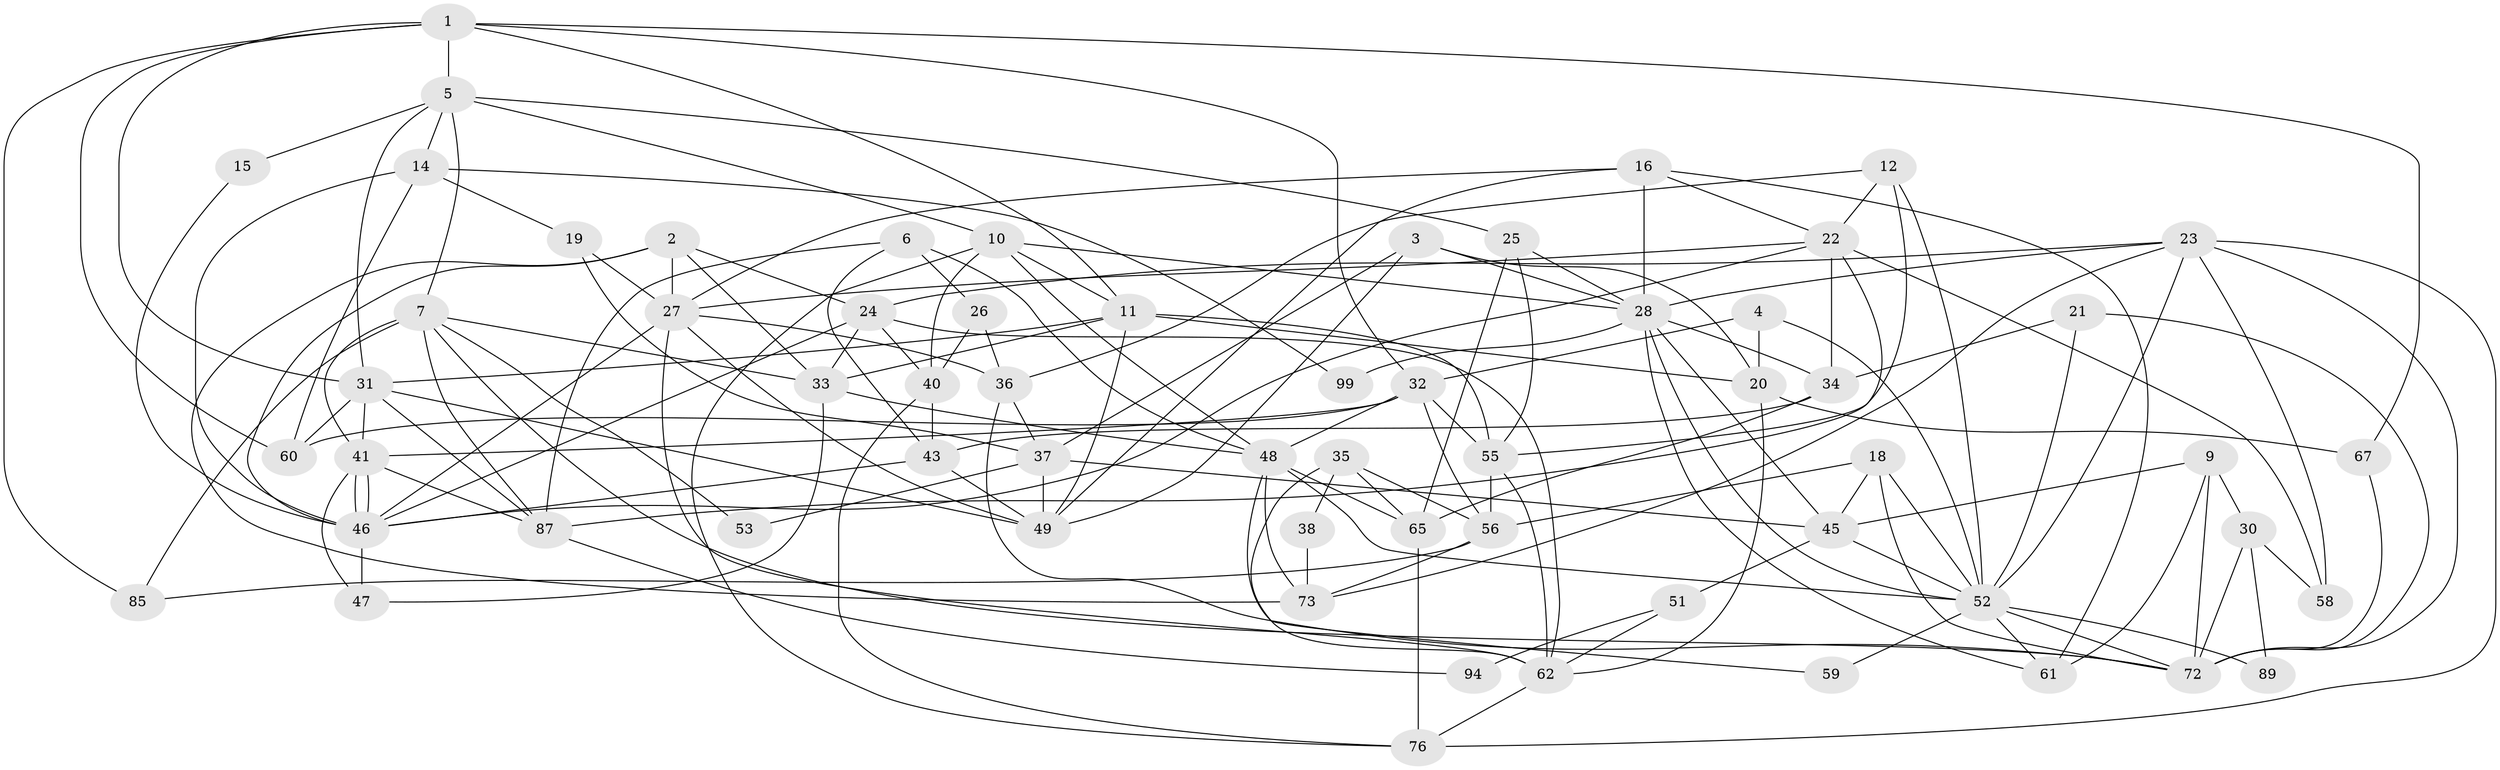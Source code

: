 // original degree distribution, {5: 0.19, 4: 0.28, 3: 0.25, 6: 0.1, 2: 0.14, 7: 0.03, 9: 0.01}
// Generated by graph-tools (version 1.1) at 2025/38/02/21/25 10:38:59]
// undirected, 62 vertices, 159 edges
graph export_dot {
graph [start="1"]
  node [color=gray90,style=filled];
  1 [super="+68"];
  2 [super="+13"];
  3;
  4;
  5 [super="+8"];
  6;
  7 [super="+80"];
  9 [super="+74"];
  10 [super="+78"];
  11 [super="+77"];
  12 [super="+17"];
  14 [super="+93"];
  15;
  16 [super="+66"];
  18;
  19;
  20 [super="+57"];
  21;
  22 [super="+86"];
  23 [super="+42"];
  24 [super="+97"];
  25;
  26;
  27 [super="+71"];
  28 [super="+29"];
  30;
  31 [super="+50"];
  32 [super="+44"];
  33 [super="+39"];
  34 [super="+64"];
  35;
  36 [super="+95"];
  37 [super="+63"];
  38;
  40 [super="+100"];
  41 [super="+92"];
  43;
  45;
  46 [super="+98"];
  47 [super="+96"];
  48 [super="+88"];
  49 [super="+54"];
  51 [super="+83"];
  52 [super="+81"];
  53;
  55 [super="+90"];
  56 [super="+69"];
  58;
  59;
  60 [super="+70"];
  61 [super="+79"];
  62 [super="+75"];
  65 [super="+84"];
  67;
  72 [super="+91"];
  73 [super="+82"];
  76;
  85;
  87;
  89;
  94;
  99;
  1 -- 67;
  1 -- 32;
  1 -- 85;
  1 -- 11;
  1 -- 60;
  1 -- 5;
  1 -- 31;
  2 -- 73;
  2 -- 24;
  2 -- 33;
  2 -- 46;
  2 -- 27;
  3 -- 28;
  3 -- 49;
  3 -- 20;
  3 -- 37;
  4 -- 32;
  4 -- 52;
  4 -- 20;
  5 -- 25;
  5 -- 14;
  5 -- 15;
  5 -- 7;
  5 -- 10;
  5 -- 31;
  6 -- 43;
  6 -- 48;
  6 -- 26;
  6 -- 87;
  7 -- 33;
  7 -- 53;
  7 -- 85;
  7 -- 72;
  7 -- 41;
  7 -- 87;
  9 -- 61;
  9 -- 72;
  9 -- 45;
  9 -- 30;
  10 -- 76;
  10 -- 28;
  10 -- 48;
  10 -- 40;
  10 -- 11;
  11 -- 31;
  11 -- 33;
  11 -- 55;
  11 -- 49;
  11 -- 20;
  12 -- 22;
  12 -- 55;
  12 -- 52;
  12 -- 36;
  14 -- 60;
  14 -- 99;
  14 -- 19;
  14 -- 46;
  15 -- 46;
  16 -- 28;
  16 -- 61;
  16 -- 49;
  16 -- 27;
  16 -- 22;
  18 -- 45;
  18 -- 56;
  18 -- 72;
  18 -- 52;
  19 -- 37;
  19 -- 27;
  20 -- 67;
  20 -- 62;
  21 -- 72;
  21 -- 34;
  21 -- 52;
  22 -- 58;
  22 -- 34;
  22 -- 46;
  22 -- 87;
  22 -- 27;
  23 -- 58;
  23 -- 24;
  23 -- 73;
  23 -- 52;
  23 -- 72;
  23 -- 28;
  23 -- 76;
  24 -- 46;
  24 -- 33;
  24 -- 62;
  24 -- 40;
  25 -- 65 [weight=2];
  25 -- 28;
  25 -- 55;
  26 -- 40;
  26 -- 36;
  27 -- 49;
  27 -- 62;
  27 -- 36;
  27 -- 46;
  28 -- 52;
  28 -- 34;
  28 -- 99;
  28 -- 45;
  28 -- 61;
  30 -- 58;
  30 -- 89;
  30 -- 72;
  31 -- 41;
  31 -- 49;
  31 -- 87;
  31 -- 60;
  32 -- 41;
  32 -- 56;
  32 -- 48;
  32 -- 55;
  32 -- 60;
  33 -- 48;
  33 -- 47;
  34 -- 43;
  34 -- 65;
  35 -- 62;
  35 -- 38;
  35 -- 56;
  35 -- 65;
  36 -- 37;
  36 -- 72;
  37 -- 49;
  37 -- 45;
  37 -- 53;
  38 -- 73;
  40 -- 43;
  40 -- 76;
  41 -- 46;
  41 -- 46;
  41 -- 87;
  41 -- 47;
  43 -- 49;
  43 -- 46;
  45 -- 51;
  45 -- 52;
  46 -- 47;
  48 -- 59;
  48 -- 65;
  48 -- 52;
  48 -- 73;
  51 -- 94;
  51 -- 62;
  52 -- 72;
  52 -- 89;
  52 -- 59;
  52 -- 61;
  55 -- 56;
  55 -- 62;
  56 -- 85;
  56 -- 73;
  62 -- 76;
  65 -- 76;
  67 -- 72;
  87 -- 94;
}
